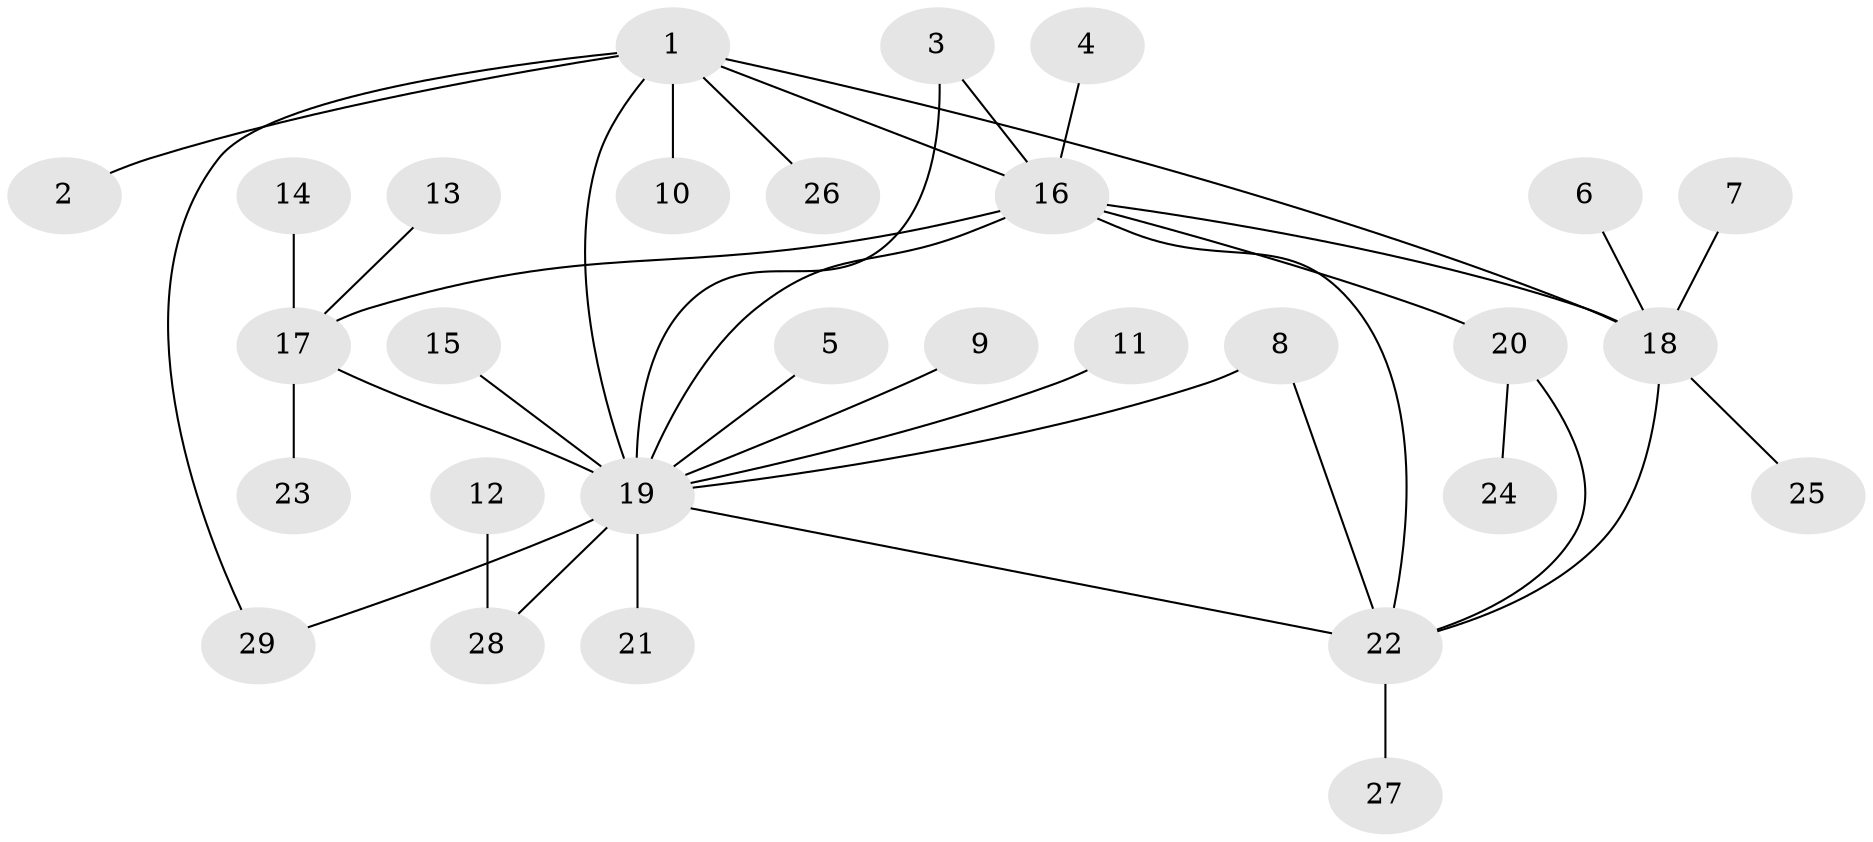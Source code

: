// original degree distribution, {7: 0.017543859649122806, 3: 0.08771929824561403, 13: 0.017543859649122806, 8: 0.017543859649122806, 5: 0.05263157894736842, 2: 0.2631578947368421, 1: 0.45614035087719296, 4: 0.05263157894736842, 18: 0.017543859649122806, 6: 0.017543859649122806}
// Generated by graph-tools (version 1.1) at 2025/25/03/09/25 03:25:59]
// undirected, 29 vertices, 37 edges
graph export_dot {
graph [start="1"]
  node [color=gray90,style=filled];
  1;
  2;
  3;
  4;
  5;
  6;
  7;
  8;
  9;
  10;
  11;
  12;
  13;
  14;
  15;
  16;
  17;
  18;
  19;
  20;
  21;
  22;
  23;
  24;
  25;
  26;
  27;
  28;
  29;
  1 -- 2 [weight=1.0];
  1 -- 10 [weight=1.0];
  1 -- 16 [weight=2.0];
  1 -- 18 [weight=1.0];
  1 -- 19 [weight=2.0];
  1 -- 26 [weight=1.0];
  1 -- 29 [weight=1.0];
  3 -- 16 [weight=1.0];
  3 -- 19 [weight=1.0];
  4 -- 16 [weight=1.0];
  5 -- 19 [weight=1.0];
  6 -- 18 [weight=1.0];
  7 -- 18 [weight=1.0];
  8 -- 19 [weight=1.0];
  8 -- 22 [weight=1.0];
  9 -- 19 [weight=1.0];
  11 -- 19 [weight=1.0];
  12 -- 28 [weight=1.0];
  13 -- 17 [weight=1.0];
  14 -- 17 [weight=1.0];
  15 -- 19 [weight=1.0];
  16 -- 17 [weight=1.0];
  16 -- 18 [weight=2.0];
  16 -- 19 [weight=2.0];
  16 -- 20 [weight=1.0];
  16 -- 22 [weight=1.0];
  17 -- 19 [weight=3.0];
  17 -- 23 [weight=1.0];
  18 -- 22 [weight=1.0];
  18 -- 25 [weight=1.0];
  19 -- 21 [weight=1.0];
  19 -- 22 [weight=1.0];
  19 -- 28 [weight=1.0];
  19 -- 29 [weight=1.0];
  20 -- 22 [weight=1.0];
  20 -- 24 [weight=1.0];
  22 -- 27 [weight=1.0];
}
